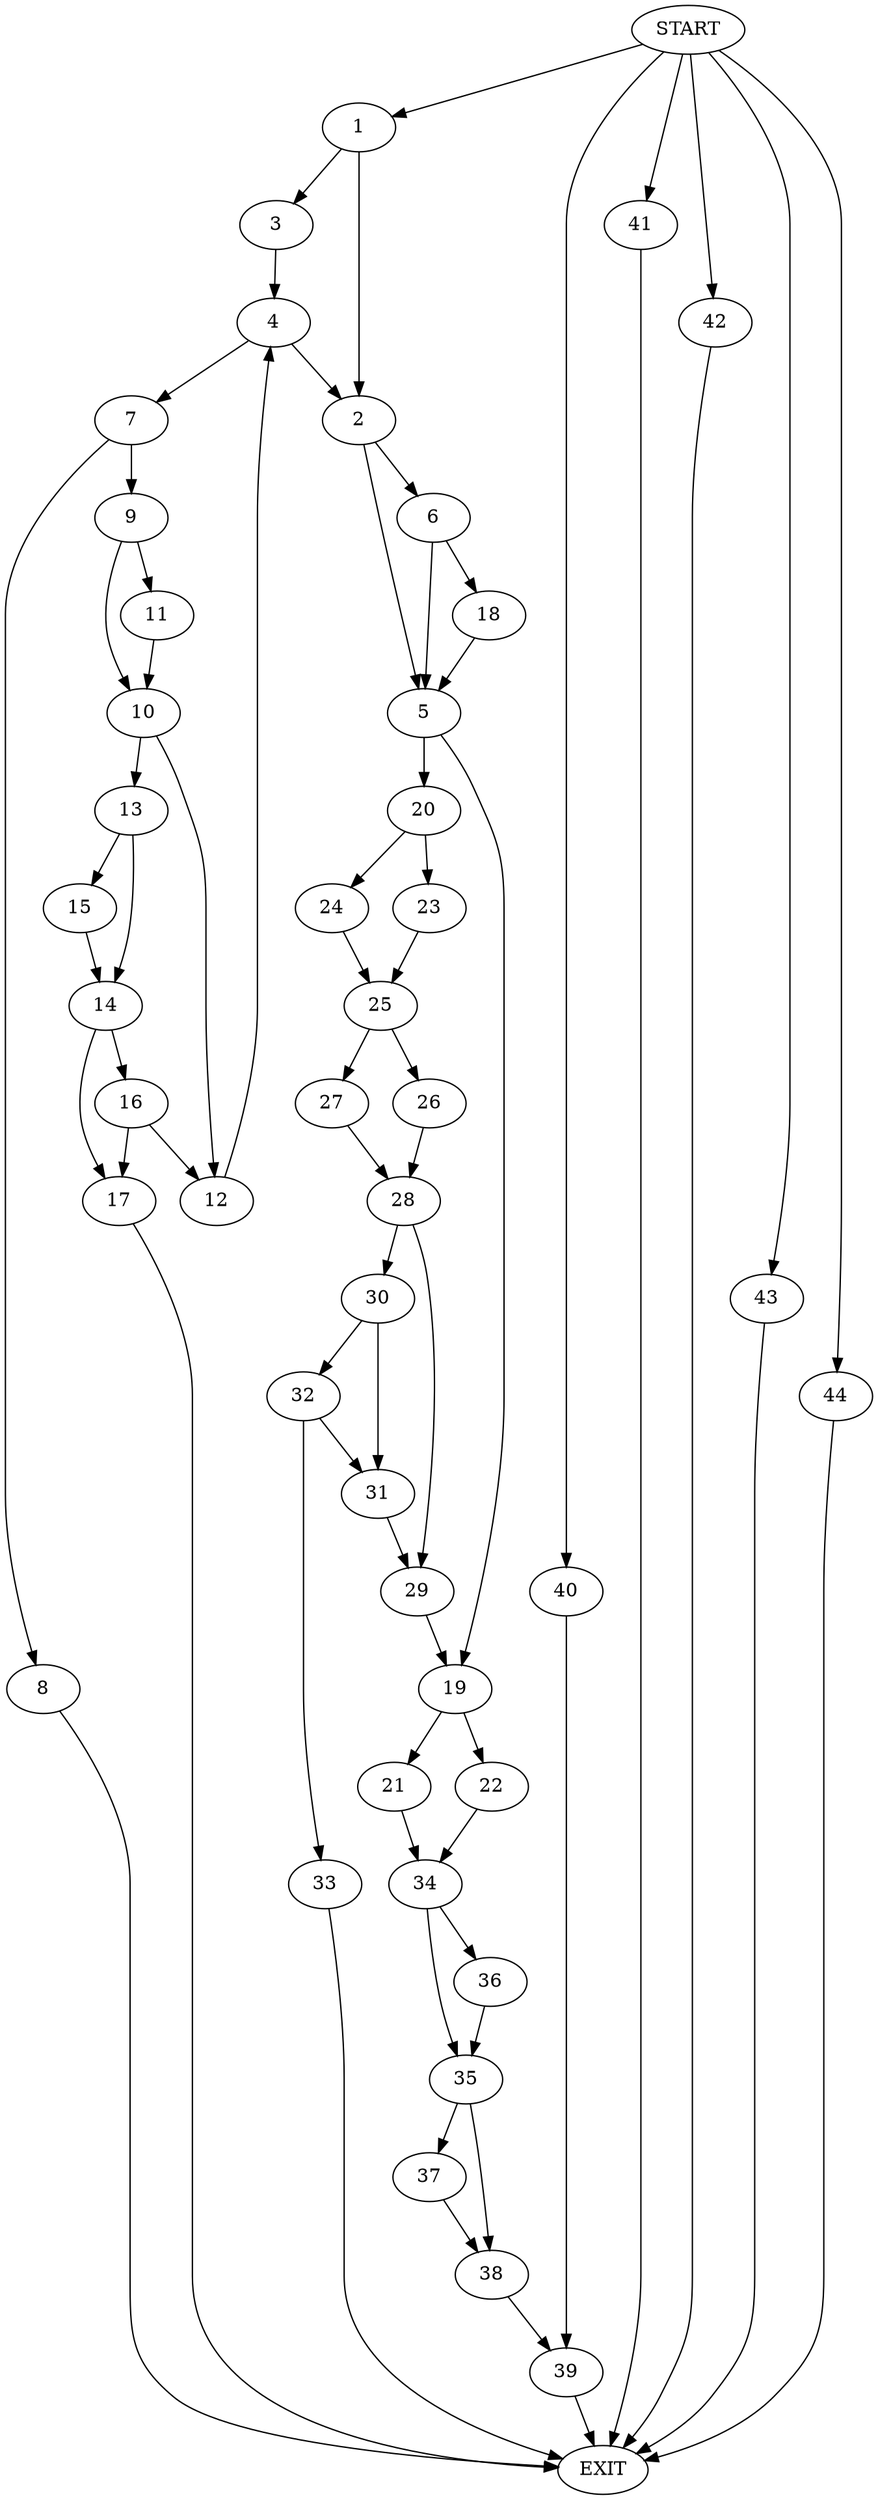 digraph {
0 [label="START"]
45 [label="EXIT"]
0 -> 1
1 -> 2
1 -> 3
3 -> 4
2 -> 5
2 -> 6
4 -> 2
4 -> 7
7 -> 8
7 -> 9
8 -> 45
9 -> 10
9 -> 11
10 -> 12
10 -> 13
11 -> 10
12 -> 4
13 -> 14
13 -> 15
15 -> 14
14 -> 16
14 -> 17
17 -> 45
16 -> 17
16 -> 12
6 -> 5
6 -> 18
5 -> 19
5 -> 20
18 -> 5
19 -> 21
19 -> 22
20 -> 23
20 -> 24
23 -> 25
24 -> 25
25 -> 26
25 -> 27
26 -> 28
27 -> 28
28 -> 29
28 -> 30
30 -> 31
30 -> 32
29 -> 19
31 -> 29
32 -> 31
32 -> 33
33 -> 45
22 -> 34
21 -> 34
34 -> 35
34 -> 36
36 -> 35
35 -> 37
35 -> 38
38 -> 39
37 -> 38
39 -> 45
0 -> 40
40 -> 39
0 -> 41
41 -> 45
0 -> 42
42 -> 45
0 -> 43
43 -> 45
0 -> 44
44 -> 45
}
